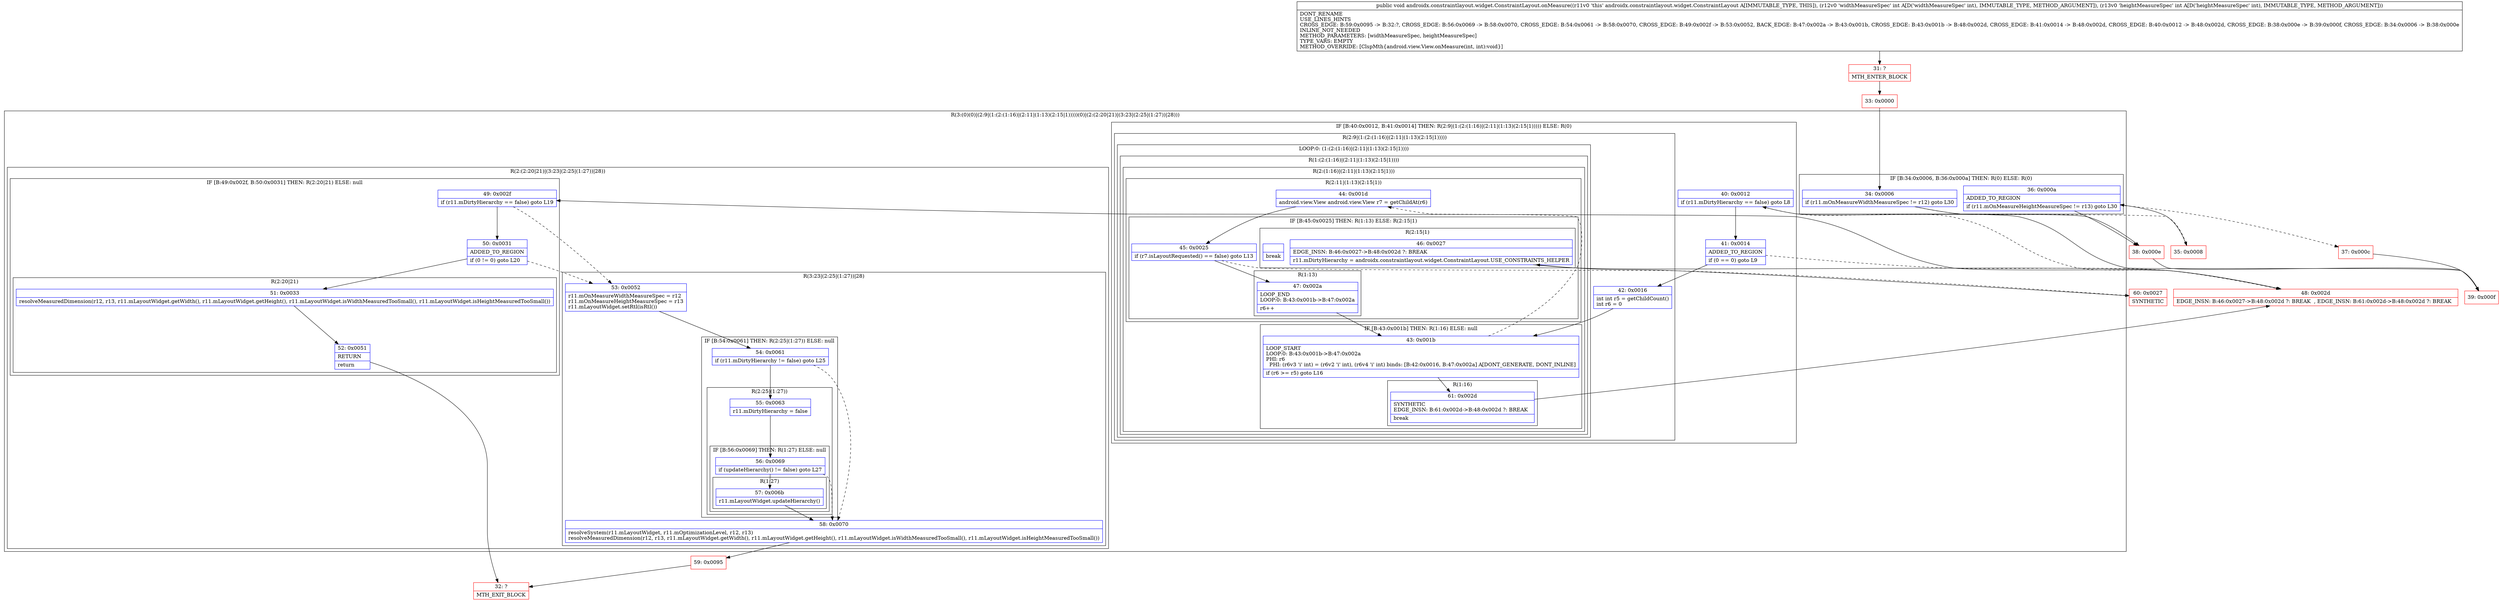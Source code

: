 digraph "CFG forandroidx.constraintlayout.widget.ConstraintLayout.onMeasure(II)V" {
subgraph cluster_Region_1799099077 {
label = "R(3:(0)(0)|(2:9|(1:(2:(1:16)|(2:11|(1:13)(2:15|1)))))(0)|(2:(2:20|21)|(3:23|(2:25|(1:27))|28)))";
node [shape=record,color=blue];
subgraph cluster_IfRegion_836800781 {
label = "IF [B:34:0x0006, B:36:0x000a] THEN: R(0) ELSE: R(0)";
node [shape=record,color=blue];
Node_34 [shape=record,label="{34\:\ 0x0006|if (r11.mOnMeasureWidthMeasureSpec != r12) goto L30\l}"];
Node_36 [shape=record,label="{36\:\ 0x000a|ADDED_TO_REGION\l|if (r11.mOnMeasureHeightMeasureSpec != r13) goto L30\l}"];
subgraph cluster_Region_1309163711 {
label = "R(0)";
node [shape=record,color=blue];
}
subgraph cluster_Region_95240606 {
label = "R(0)";
node [shape=record,color=blue];
}
}
subgraph cluster_IfRegion_244105684 {
label = "IF [B:40:0x0012, B:41:0x0014] THEN: R(2:9|(1:(2:(1:16)|(2:11|(1:13)(2:15|1))))) ELSE: R(0)";
node [shape=record,color=blue];
Node_40 [shape=record,label="{40\:\ 0x0012|if (r11.mDirtyHierarchy == false) goto L8\l}"];
Node_41 [shape=record,label="{41\:\ 0x0014|ADDED_TO_REGION\l|if (0 == 0) goto L9\l}"];
subgraph cluster_Region_832849675 {
label = "R(2:9|(1:(2:(1:16)|(2:11|(1:13)(2:15|1)))))";
node [shape=record,color=blue];
Node_42 [shape=record,label="{42\:\ 0x0016|int int r5 = getChildCount()\lint r6 = 0\l}"];
subgraph cluster_LoopRegion_995185137 {
label = "LOOP:0: (1:(2:(1:16)|(2:11|(1:13)(2:15|1))))";
node [shape=record,color=blue];
subgraph cluster_Region_928052124 {
label = "R(1:(2:(1:16)|(2:11|(1:13)(2:15|1))))";
node [shape=record,color=blue];
subgraph cluster_Region_1478423897 {
label = "R(2:(1:16)|(2:11|(1:13)(2:15|1)))";
node [shape=record,color=blue];
subgraph cluster_IfRegion_1792035480 {
label = "IF [B:43:0x001b] THEN: R(1:16) ELSE: null";
node [shape=record,color=blue];
Node_43 [shape=record,label="{43\:\ 0x001b|LOOP_START\lLOOP:0: B:43:0x001b\-\>B:47:0x002a\lPHI: r6 \l  PHI: (r6v3 'i' int) = (r6v2 'i' int), (r6v4 'i' int) binds: [B:42:0x0016, B:47:0x002a] A[DONT_GENERATE, DONT_INLINE]\l|if (r6 \>= r5) goto L16\l}"];
subgraph cluster_Region_821304815 {
label = "R(1:16)";
node [shape=record,color=blue];
Node_61 [shape=record,label="{61\:\ 0x002d|SYNTHETIC\lEDGE_INSN: B:61:0x002d\-\>B:48:0x002d ?: BREAK  \l|break\l}"];
}
}
subgraph cluster_Region_604367505 {
label = "R(2:11|(1:13)(2:15|1))";
node [shape=record,color=blue];
Node_44 [shape=record,label="{44\:\ 0x001d|android.view.View android.view.View r7 = getChildAt(r6)\l}"];
subgraph cluster_IfRegion_931822853 {
label = "IF [B:45:0x0025] THEN: R(1:13) ELSE: R(2:15|1)";
node [shape=record,color=blue];
Node_45 [shape=record,label="{45\:\ 0x0025|if (r7.isLayoutRequested() == false) goto L13\l}"];
subgraph cluster_Region_943649451 {
label = "R(1:13)";
node [shape=record,color=blue];
Node_47 [shape=record,label="{47\:\ 0x002a|LOOP_END\lLOOP:0: B:43:0x001b\-\>B:47:0x002a\l|r6++\l}"];
}
subgraph cluster_Region_18554073 {
label = "R(2:15|1)";
node [shape=record,color=blue];
Node_46 [shape=record,label="{46\:\ 0x0027|EDGE_INSN: B:46:0x0027\-\>B:48:0x002d ?: BREAK  \l|r11.mDirtyHierarchy = androidx.constraintlayout.widget.ConstraintLayout.USE_CONSTRAINTS_HELPER\l}"];
Node_InsnContainer_837272437 [shape=record,label="{|break\l}"];
}
}
}
}
}
}
}
subgraph cluster_Region_519851053 {
label = "R(0)";
node [shape=record,color=blue];
}
}
subgraph cluster_Region_242688376 {
label = "R(2:(2:20|21)|(3:23|(2:25|(1:27))|28))";
node [shape=record,color=blue];
subgraph cluster_IfRegion_1465059771 {
label = "IF [B:49:0x002f, B:50:0x0031] THEN: R(2:20|21) ELSE: null";
node [shape=record,color=blue];
Node_49 [shape=record,label="{49\:\ 0x002f|if (r11.mDirtyHierarchy == false) goto L19\l}"];
Node_50 [shape=record,label="{50\:\ 0x0031|ADDED_TO_REGION\l|if (0 != 0) goto L20\l}"];
subgraph cluster_Region_1486914639 {
label = "R(2:20|21)";
node [shape=record,color=blue];
Node_51 [shape=record,label="{51\:\ 0x0033|resolveMeasuredDimension(r12, r13, r11.mLayoutWidget.getWidth(), r11.mLayoutWidget.getHeight(), r11.mLayoutWidget.isWidthMeasuredTooSmall(), r11.mLayoutWidget.isHeightMeasuredTooSmall())\l}"];
Node_52 [shape=record,label="{52\:\ 0x0051|RETURN\l|return\l}"];
}
}
subgraph cluster_Region_608249426 {
label = "R(3:23|(2:25|(1:27))|28)";
node [shape=record,color=blue];
Node_53 [shape=record,label="{53\:\ 0x0052|r11.mOnMeasureWidthMeasureSpec = r12\lr11.mOnMeasureHeightMeasureSpec = r13\lr11.mLayoutWidget.setRtl(isRtl())\l}"];
subgraph cluster_IfRegion_327855939 {
label = "IF [B:54:0x0061] THEN: R(2:25|(1:27)) ELSE: null";
node [shape=record,color=blue];
Node_54 [shape=record,label="{54\:\ 0x0061|if (r11.mDirtyHierarchy != false) goto L25\l}"];
subgraph cluster_Region_1557881432 {
label = "R(2:25|(1:27))";
node [shape=record,color=blue];
Node_55 [shape=record,label="{55\:\ 0x0063|r11.mDirtyHierarchy = false\l}"];
subgraph cluster_IfRegion_8722288 {
label = "IF [B:56:0x0069] THEN: R(1:27) ELSE: null";
node [shape=record,color=blue];
Node_56 [shape=record,label="{56\:\ 0x0069|if (updateHierarchy() != false) goto L27\l}"];
subgraph cluster_Region_760988292 {
label = "R(1:27)";
node [shape=record,color=blue];
Node_57 [shape=record,label="{57\:\ 0x006b|r11.mLayoutWidget.updateHierarchy()\l}"];
}
}
}
}
Node_58 [shape=record,label="{58\:\ 0x0070|resolveSystem(r11.mLayoutWidget, r11.mOptimizationLevel, r12, r13)\lresolveMeasuredDimension(r12, r13, r11.mLayoutWidget.getWidth(), r11.mLayoutWidget.getHeight(), r11.mLayoutWidget.isWidthMeasuredTooSmall(), r11.mLayoutWidget.isHeightMeasuredTooSmall())\l}"];
}
}
}
Node_31 [shape=record,color=red,label="{31\:\ ?|MTH_ENTER_BLOCK\l}"];
Node_33 [shape=record,color=red,label="{33\:\ 0x0000}"];
Node_35 [shape=record,color=red,label="{35\:\ 0x0008}"];
Node_37 [shape=record,color=red,label="{37\:\ 0x000c}"];
Node_39 [shape=record,color=red,label="{39\:\ 0x000f}"];
Node_60 [shape=record,color=red,label="{60\:\ 0x0027|SYNTHETIC\l}"];
Node_48 [shape=record,color=red,label="{48\:\ 0x002d|EDGE_INSN: B:46:0x0027\-\>B:48:0x002d ?: BREAK  , EDGE_INSN: B:61:0x002d\-\>B:48:0x002d ?: BREAK  \l}"];
Node_32 [shape=record,color=red,label="{32\:\ ?|MTH_EXIT_BLOCK\l}"];
Node_59 [shape=record,color=red,label="{59\:\ 0x0095}"];
Node_38 [shape=record,color=red,label="{38\:\ 0x000e}"];
MethodNode[shape=record,label="{public void androidx.constraintlayout.widget.ConstraintLayout.onMeasure((r11v0 'this' androidx.constraintlayout.widget.ConstraintLayout A[IMMUTABLE_TYPE, THIS]), (r12v0 'widthMeasureSpec' int A[D('widthMeasureSpec' int), IMMUTABLE_TYPE, METHOD_ARGUMENT]), (r13v0 'heightMeasureSpec' int A[D('heightMeasureSpec' int), IMMUTABLE_TYPE, METHOD_ARGUMENT]))  | DONT_RENAME\lUSE_LINES_HINTS\lCROSS_EDGE: B:59:0x0095 \-\> B:32:?, CROSS_EDGE: B:56:0x0069 \-\> B:58:0x0070, CROSS_EDGE: B:54:0x0061 \-\> B:58:0x0070, CROSS_EDGE: B:49:0x002f \-\> B:53:0x0052, BACK_EDGE: B:47:0x002a \-\> B:43:0x001b, CROSS_EDGE: B:43:0x001b \-\> B:48:0x002d, CROSS_EDGE: B:41:0x0014 \-\> B:48:0x002d, CROSS_EDGE: B:40:0x0012 \-\> B:48:0x002d, CROSS_EDGE: B:38:0x000e \-\> B:39:0x000f, CROSS_EDGE: B:34:0x0006 \-\> B:38:0x000e\lINLINE_NOT_NEEDED\lMETHOD_PARAMETERS: [widthMeasureSpec, heightMeasureSpec]\lTYPE_VARS: EMPTY\lMETHOD_OVERRIDE: [ClspMth\{android.view.View.onMeasure(int, int):void\}]\l}"];
MethodNode -> Node_31;Node_34 -> Node_35[style=dashed];
Node_34 -> Node_38;
Node_36 -> Node_37[style=dashed];
Node_36 -> Node_38;
Node_40 -> Node_41;
Node_40 -> Node_48[style=dashed];
Node_41 -> Node_42;
Node_41 -> Node_48[style=dashed];
Node_42 -> Node_43;
Node_43 -> Node_44[style=dashed];
Node_43 -> Node_61;
Node_61 -> Node_48;
Node_44 -> Node_45;
Node_45 -> Node_47;
Node_45 -> Node_60[style=dashed];
Node_47 -> Node_43;
Node_46 -> Node_48;
Node_49 -> Node_50;
Node_49 -> Node_53[style=dashed];
Node_50 -> Node_51;
Node_50 -> Node_53[style=dashed];
Node_51 -> Node_52;
Node_52 -> Node_32;
Node_53 -> Node_54;
Node_54 -> Node_55;
Node_54 -> Node_58[style=dashed];
Node_55 -> Node_56;
Node_56 -> Node_57;
Node_56 -> Node_58[style=dashed];
Node_57 -> Node_58;
Node_58 -> Node_59;
Node_31 -> Node_33;
Node_33 -> Node_34;
Node_35 -> Node_36;
Node_37 -> Node_39;
Node_39 -> Node_40;
Node_60 -> Node_46;
Node_48 -> Node_49;
Node_59 -> Node_32;
Node_38 -> Node_39;
}

